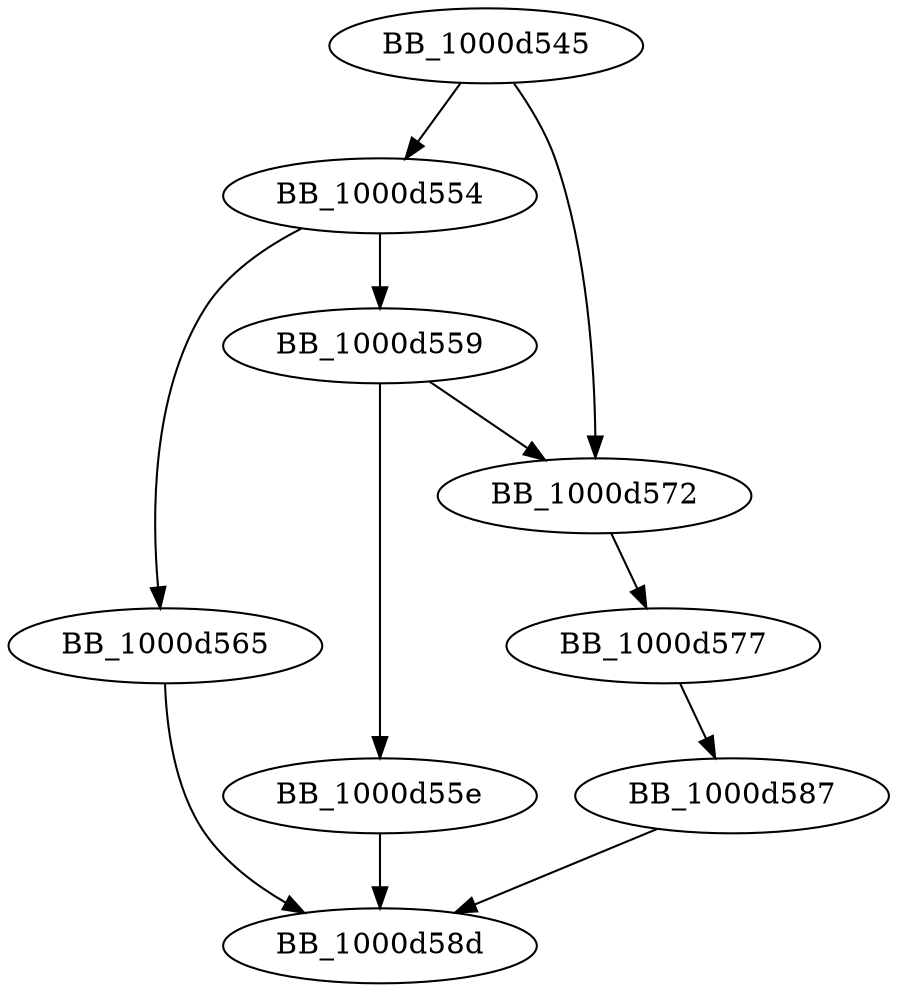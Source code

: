 DiGraph __set_error_mode{
BB_1000d545->BB_1000d554
BB_1000d545->BB_1000d572
BB_1000d554->BB_1000d559
BB_1000d554->BB_1000d565
BB_1000d559->BB_1000d55e
BB_1000d559->BB_1000d572
BB_1000d55e->BB_1000d58d
BB_1000d565->BB_1000d58d
BB_1000d572->BB_1000d577
BB_1000d577->BB_1000d587
BB_1000d587->BB_1000d58d
}
